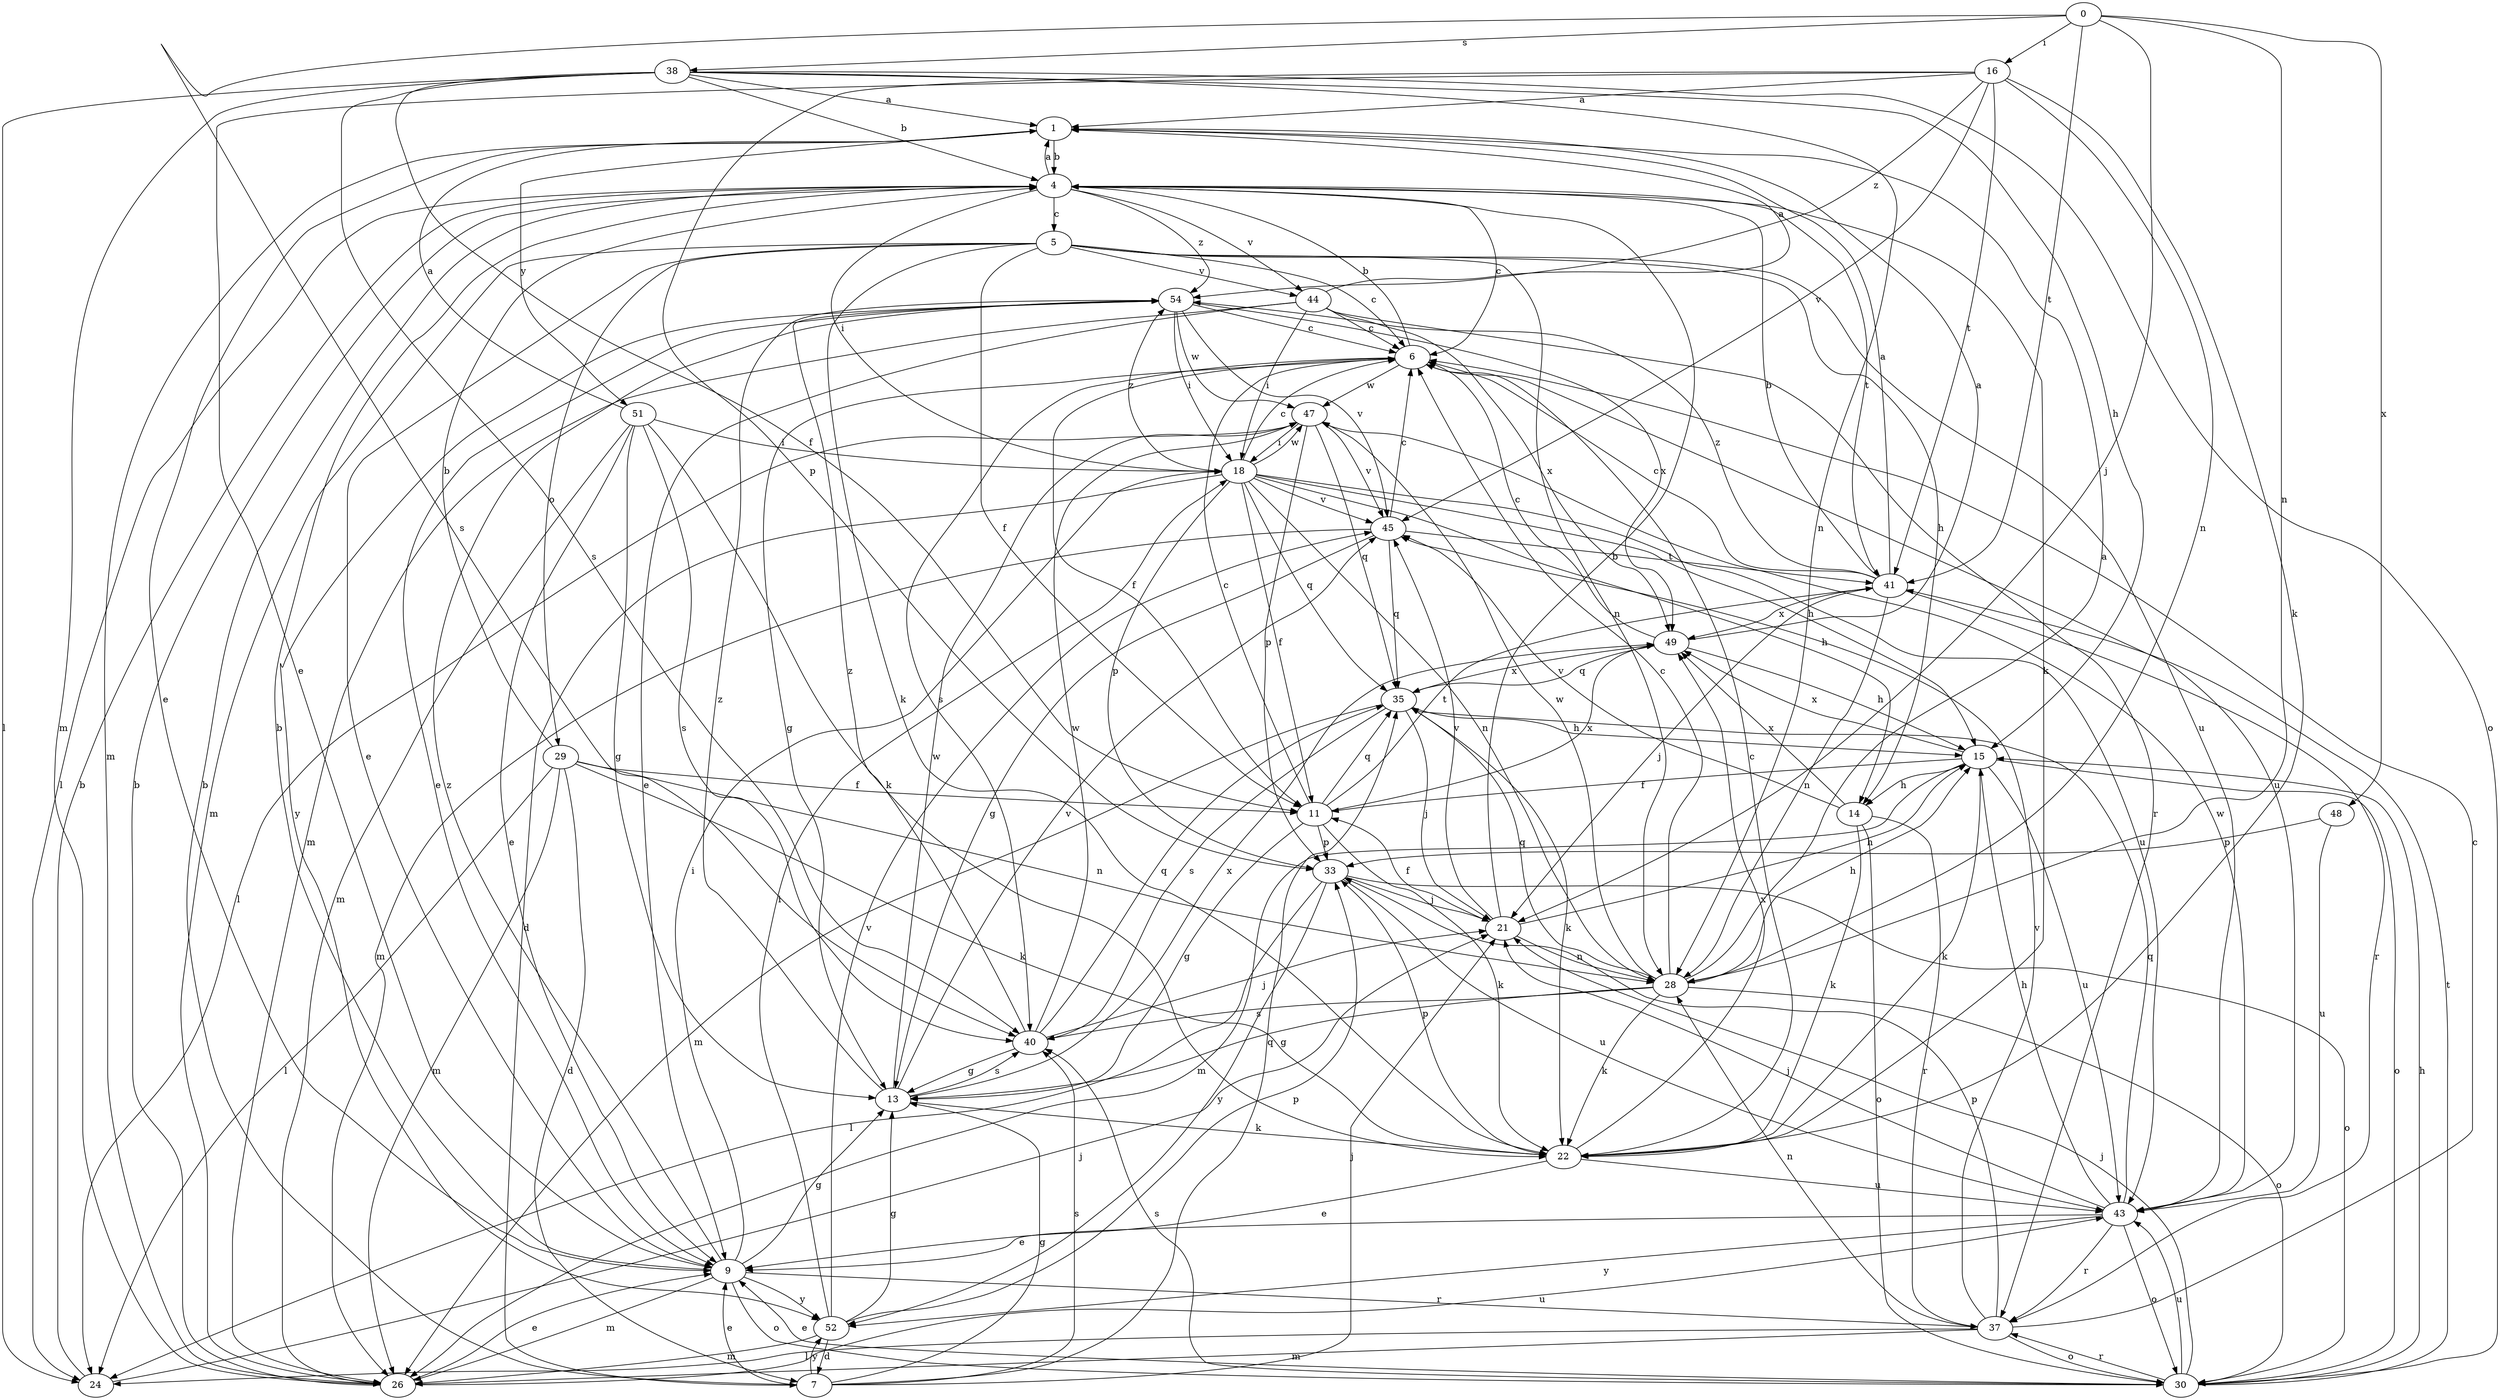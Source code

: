 strict digraph  {
0;
1;
4;
5;
6;
7;
9;
11;
13;
14;
15;
16;
18;
21;
22;
24;
26;
28;
29;
30;
33;
35;
37;
38;
40;
41;
43;
44;
45;
47;
48;
49;
51;
52;
54;
0 -> 16  [label=i];
0 -> 21  [label=j];
0 -> 28  [label=n];
0 -> 38  [label=s];
0 -> 40  [label=s];
0 -> 41  [label=t];
0 -> 48  [label=x];
1 -> 4  [label=b];
1 -> 9  [label=e];
1 -> 26  [label=m];
1 -> 51  [label=y];
4 -> 1  [label=a];
4 -> 5  [label=c];
4 -> 6  [label=c];
4 -> 18  [label=i];
4 -> 22  [label=k];
4 -> 24  [label=l];
4 -> 41  [label=t];
4 -> 44  [label=v];
4 -> 54  [label=z];
5 -> 6  [label=c];
5 -> 9  [label=e];
5 -> 11  [label=f];
5 -> 14  [label=h];
5 -> 22  [label=k];
5 -> 26  [label=m];
5 -> 28  [label=n];
5 -> 29  [label=o];
5 -> 43  [label=u];
5 -> 44  [label=v];
6 -> 4  [label=b];
6 -> 11  [label=f];
6 -> 13  [label=g];
6 -> 40  [label=s];
6 -> 43  [label=u];
6 -> 47  [label=w];
7 -> 4  [label=b];
7 -> 9  [label=e];
7 -> 13  [label=g];
7 -> 21  [label=j];
7 -> 35  [label=q];
7 -> 40  [label=s];
7 -> 52  [label=y];
9 -> 4  [label=b];
9 -> 13  [label=g];
9 -> 18  [label=i];
9 -> 26  [label=m];
9 -> 30  [label=o];
9 -> 37  [label=r];
9 -> 52  [label=y];
9 -> 54  [label=z];
11 -> 6  [label=c];
11 -> 13  [label=g];
11 -> 22  [label=k];
11 -> 33  [label=p];
11 -> 35  [label=q];
11 -> 41  [label=t];
11 -> 49  [label=x];
13 -> 22  [label=k];
13 -> 40  [label=s];
13 -> 45  [label=v];
13 -> 47  [label=w];
13 -> 49  [label=x];
13 -> 54  [label=z];
14 -> 22  [label=k];
14 -> 30  [label=o];
14 -> 37  [label=r];
14 -> 45  [label=v];
14 -> 49  [label=x];
15 -> 11  [label=f];
15 -> 14  [label=h];
15 -> 22  [label=k];
15 -> 26  [label=m];
15 -> 30  [label=o];
15 -> 43  [label=u];
15 -> 49  [label=x];
16 -> 1  [label=a];
16 -> 9  [label=e];
16 -> 22  [label=k];
16 -> 28  [label=n];
16 -> 33  [label=p];
16 -> 41  [label=t];
16 -> 45  [label=v];
16 -> 54  [label=z];
18 -> 6  [label=c];
18 -> 7  [label=d];
18 -> 11  [label=f];
18 -> 14  [label=h];
18 -> 15  [label=h];
18 -> 28  [label=n];
18 -> 33  [label=p];
18 -> 35  [label=q];
18 -> 43  [label=u];
18 -> 45  [label=v];
18 -> 47  [label=w];
18 -> 54  [label=z];
21 -> 4  [label=b];
21 -> 11  [label=f];
21 -> 15  [label=h];
21 -> 28  [label=n];
21 -> 45  [label=v];
22 -> 6  [label=c];
22 -> 9  [label=e];
22 -> 33  [label=p];
22 -> 43  [label=u];
22 -> 49  [label=x];
24 -> 4  [label=b];
24 -> 21  [label=j];
26 -> 4  [label=b];
26 -> 9  [label=e];
26 -> 43  [label=u];
28 -> 1  [label=a];
28 -> 6  [label=c];
28 -> 13  [label=g];
28 -> 15  [label=h];
28 -> 22  [label=k];
28 -> 30  [label=o];
28 -> 35  [label=q];
28 -> 40  [label=s];
28 -> 47  [label=w];
29 -> 4  [label=b];
29 -> 7  [label=d];
29 -> 11  [label=f];
29 -> 22  [label=k];
29 -> 24  [label=l];
29 -> 26  [label=m];
29 -> 28  [label=n];
30 -> 9  [label=e];
30 -> 15  [label=h];
30 -> 21  [label=j];
30 -> 37  [label=r];
30 -> 40  [label=s];
30 -> 41  [label=t];
30 -> 43  [label=u];
33 -> 21  [label=j];
33 -> 24  [label=l];
33 -> 30  [label=o];
33 -> 43  [label=u];
33 -> 52  [label=y];
35 -> 15  [label=h];
35 -> 21  [label=j];
35 -> 22  [label=k];
35 -> 26  [label=m];
35 -> 40  [label=s];
35 -> 49  [label=x];
37 -> 6  [label=c];
37 -> 24  [label=l];
37 -> 26  [label=m];
37 -> 28  [label=n];
37 -> 30  [label=o];
37 -> 33  [label=p];
37 -> 45  [label=v];
38 -> 1  [label=a];
38 -> 4  [label=b];
38 -> 11  [label=f];
38 -> 15  [label=h];
38 -> 24  [label=l];
38 -> 26  [label=m];
38 -> 28  [label=n];
38 -> 30  [label=o];
38 -> 40  [label=s];
40 -> 13  [label=g];
40 -> 21  [label=j];
40 -> 35  [label=q];
40 -> 47  [label=w];
40 -> 54  [label=z];
41 -> 1  [label=a];
41 -> 4  [label=b];
41 -> 6  [label=c];
41 -> 21  [label=j];
41 -> 28  [label=n];
41 -> 37  [label=r];
41 -> 49  [label=x];
41 -> 54  [label=z];
43 -> 9  [label=e];
43 -> 15  [label=h];
43 -> 21  [label=j];
43 -> 30  [label=o];
43 -> 35  [label=q];
43 -> 37  [label=r];
43 -> 47  [label=w];
43 -> 52  [label=y];
44 -> 1  [label=a];
44 -> 6  [label=c];
44 -> 9  [label=e];
44 -> 18  [label=i];
44 -> 26  [label=m];
44 -> 37  [label=r];
44 -> 49  [label=x];
45 -> 6  [label=c];
45 -> 13  [label=g];
45 -> 26  [label=m];
45 -> 35  [label=q];
45 -> 41  [label=t];
47 -> 18  [label=i];
47 -> 24  [label=l];
47 -> 33  [label=p];
47 -> 35  [label=q];
47 -> 45  [label=v];
48 -> 33  [label=p];
48 -> 43  [label=u];
49 -> 1  [label=a];
49 -> 6  [label=c];
49 -> 15  [label=h];
49 -> 35  [label=q];
51 -> 1  [label=a];
51 -> 9  [label=e];
51 -> 13  [label=g];
51 -> 18  [label=i];
51 -> 22  [label=k];
51 -> 26  [label=m];
51 -> 40  [label=s];
52 -> 7  [label=d];
52 -> 13  [label=g];
52 -> 18  [label=i];
52 -> 26  [label=m];
52 -> 33  [label=p];
52 -> 45  [label=v];
54 -> 6  [label=c];
54 -> 9  [label=e];
54 -> 18  [label=i];
54 -> 45  [label=v];
54 -> 47  [label=w];
54 -> 49  [label=x];
54 -> 52  [label=y];
}
